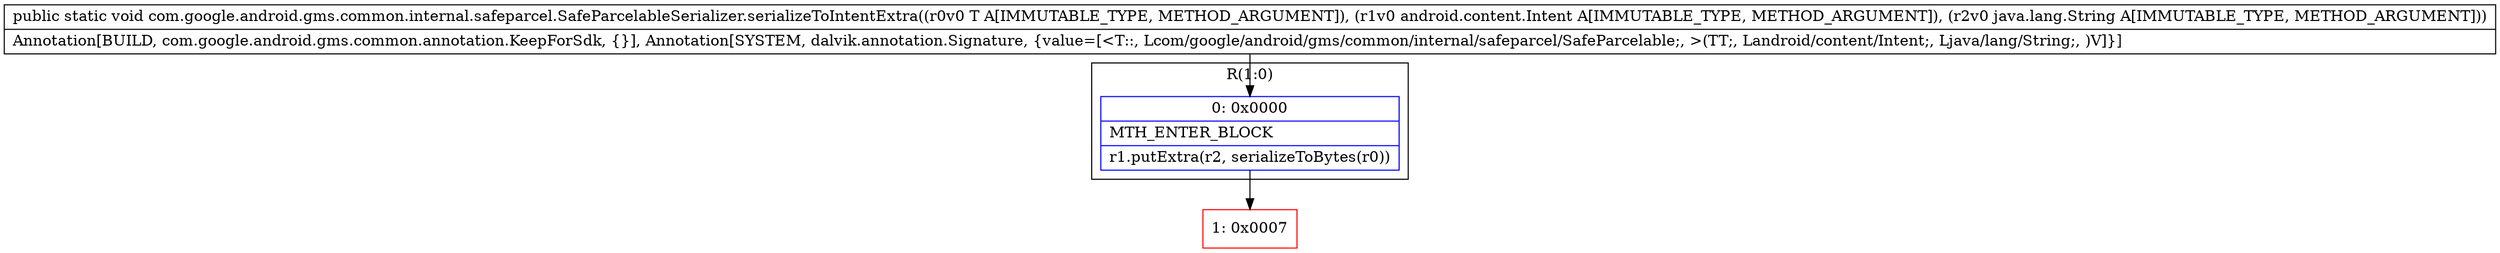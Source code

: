 digraph "CFG forcom.google.android.gms.common.internal.safeparcel.SafeParcelableSerializer.serializeToIntentExtra(Lcom\/google\/android\/gms\/common\/internal\/safeparcel\/SafeParcelable;Landroid\/content\/Intent;Ljava\/lang\/String;)V" {
subgraph cluster_Region_496519234 {
label = "R(1:0)";
node [shape=record,color=blue];
Node_0 [shape=record,label="{0\:\ 0x0000|MTH_ENTER_BLOCK\l|r1.putExtra(r2, serializeToBytes(r0))\l}"];
}
Node_1 [shape=record,color=red,label="{1\:\ 0x0007}"];
MethodNode[shape=record,label="{public static void com.google.android.gms.common.internal.safeparcel.SafeParcelableSerializer.serializeToIntentExtra((r0v0 T A[IMMUTABLE_TYPE, METHOD_ARGUMENT]), (r1v0 android.content.Intent A[IMMUTABLE_TYPE, METHOD_ARGUMENT]), (r2v0 java.lang.String A[IMMUTABLE_TYPE, METHOD_ARGUMENT]))  | Annotation[BUILD, com.google.android.gms.common.annotation.KeepForSdk, \{\}], Annotation[SYSTEM, dalvik.annotation.Signature, \{value=[\<T::, Lcom\/google\/android\/gms\/common\/internal\/safeparcel\/SafeParcelable;, \>(TT;, Landroid\/content\/Intent;, Ljava\/lang\/String;, )V]\}]\l}"];
MethodNode -> Node_0;
Node_0 -> Node_1;
}

